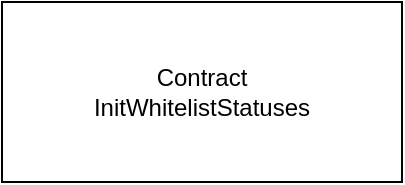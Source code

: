 <mxfile version="23.1.7" type="github">
  <diagram name="Page-1" id="G-6zXEK1sRrUFYiMj41M">
    <mxGraphModel dx="1034" dy="711" grid="1" gridSize="10" guides="1" tooltips="1" connect="1" arrows="1" fold="1" page="1" pageScale="1" pageWidth="850" pageHeight="1100" math="0" shadow="0">
      <root>
        <mxCell id="0" />
        <mxCell id="1" parent="0" />
        <mxCell id="TOrfxqDZ1ky7K3yFx9_m-1" value="Contract&lt;br&gt;InitWhitelistStatuses" style="rounded=0;whiteSpace=wrap;html=1;" vertex="1" parent="1">
          <mxGeometry x="110" y="100" width="200" height="90" as="geometry" />
        </mxCell>
      </root>
    </mxGraphModel>
  </diagram>
</mxfile>

